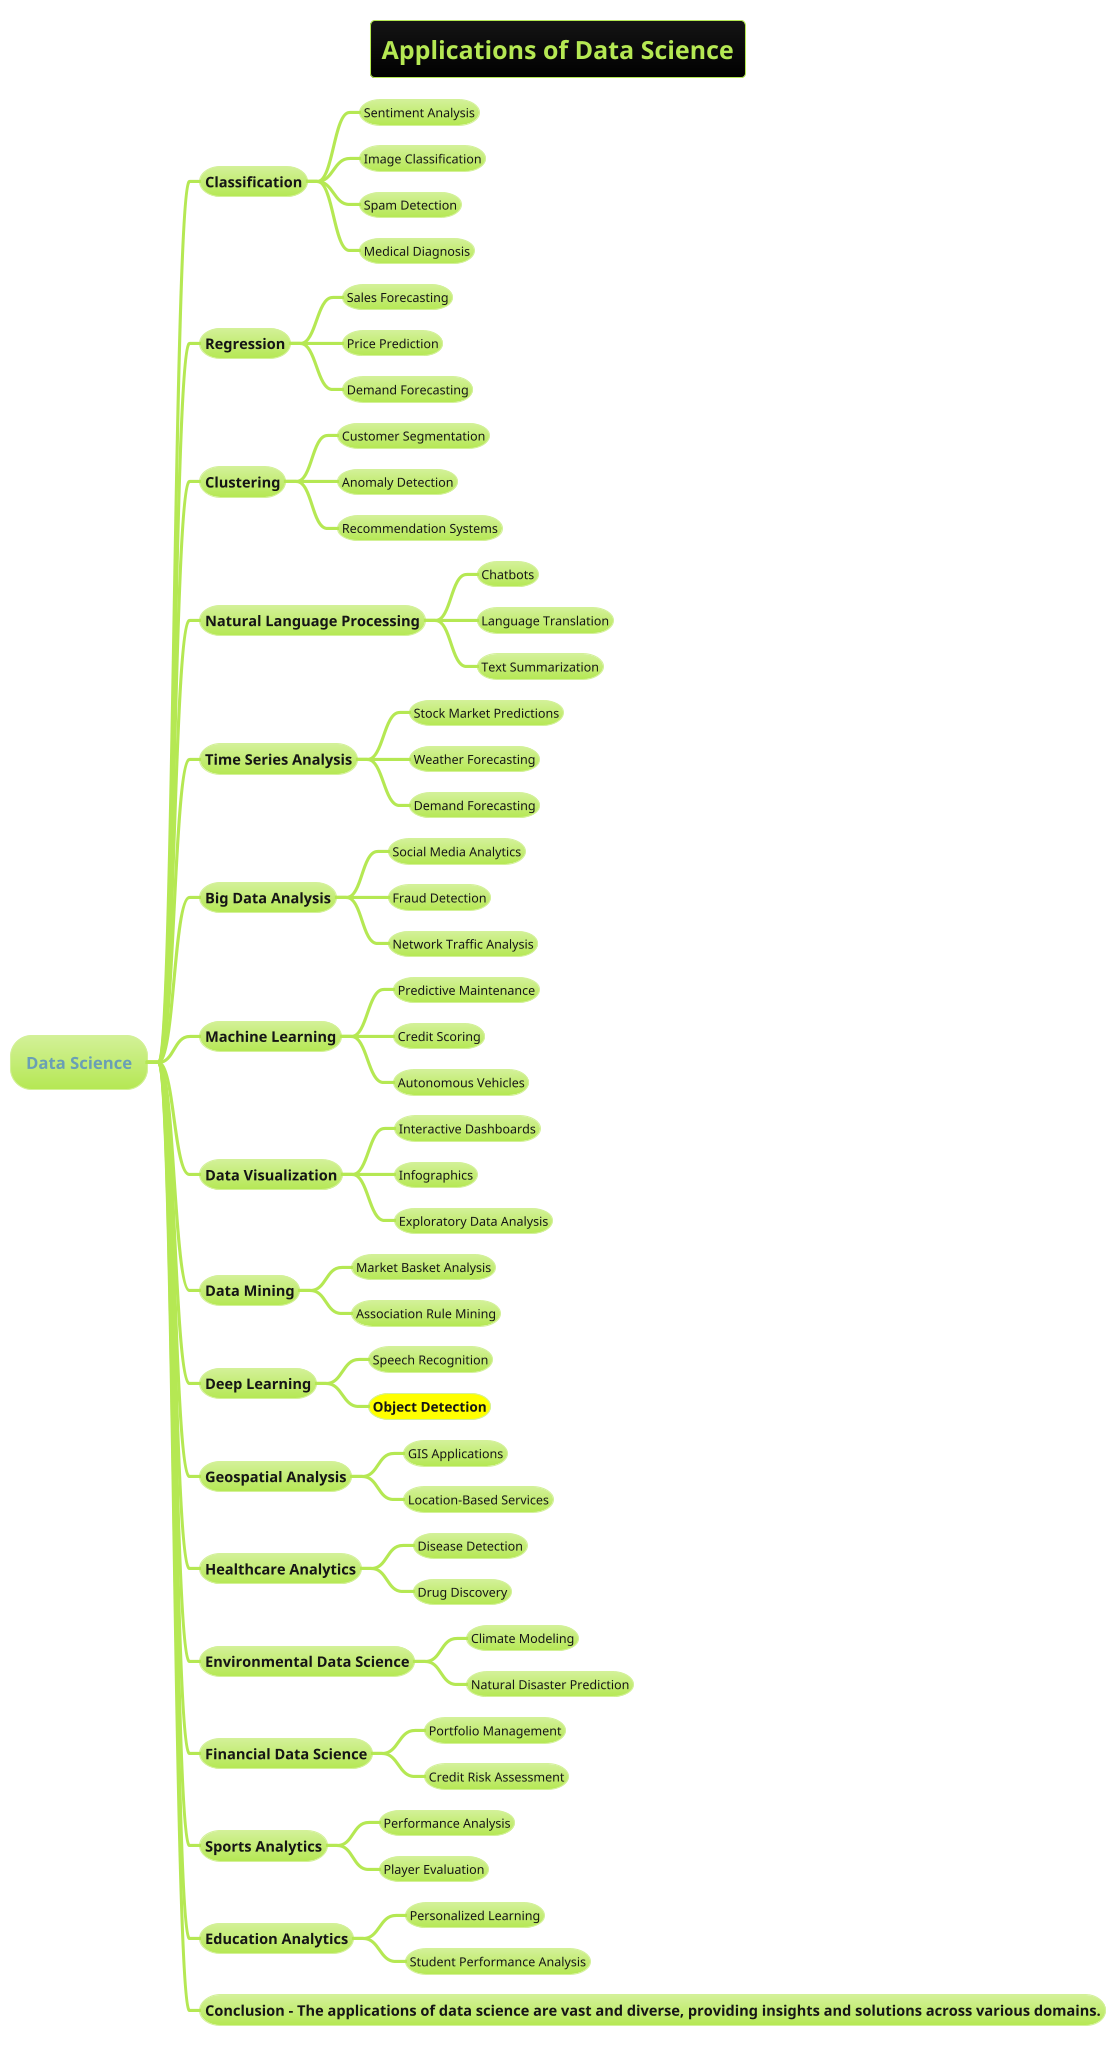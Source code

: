 @startmindmap
title =Applications of Data Science
!theme hacker

* Data Science
** Classification
*** Sentiment Analysis
*** Image Classification
*** Spam Detection
*** Medical Diagnosis
** Regression
*** Sales Forecasting
*** Price Prediction
*** Demand Forecasting
** Clustering
*** Customer Segmentation
*** Anomaly Detection
*** Recommendation Systems
** Natural Language Processing
*** Chatbots
*** Language Translation
*** Text Summarization
** Time Series Analysis
*** Stock Market Predictions
*** Weather Forecasting
*** Demand Forecasting
** Big Data Analysis
*** Social Media Analytics
*** Fraud Detection
*** Network Traffic Analysis
** Machine Learning
*** Predictive Maintenance
*** Credit Scoring
*** Autonomous Vehicles
** Data Visualization
*** Interactive Dashboards
*** Infographics
*** Exploratory Data Analysis
** Data Mining
*** Market Basket Analysis
*** Association Rule Mining
** Deep Learning
*** Speech Recognition
***[#yellow] ===Object Detection
** Geospatial Analysis
*** GIS Applications
*** Location-Based Services
** Healthcare Analytics
*** Disease Detection
*** Drug Discovery
** Environmental Data Science
*** Climate Modeling
*** Natural Disaster Prediction
** Financial Data Science
*** Portfolio Management
*** Credit Risk Assessment
** Sports Analytics
*** Performance Analysis
*** Player Evaluation
** Education Analytics
*** Personalized Learning
*** Student Performance Analysis
** Conclusion - The applications of data science are vast and diverse, providing insights and solutions across various domains.
@endmindmap
